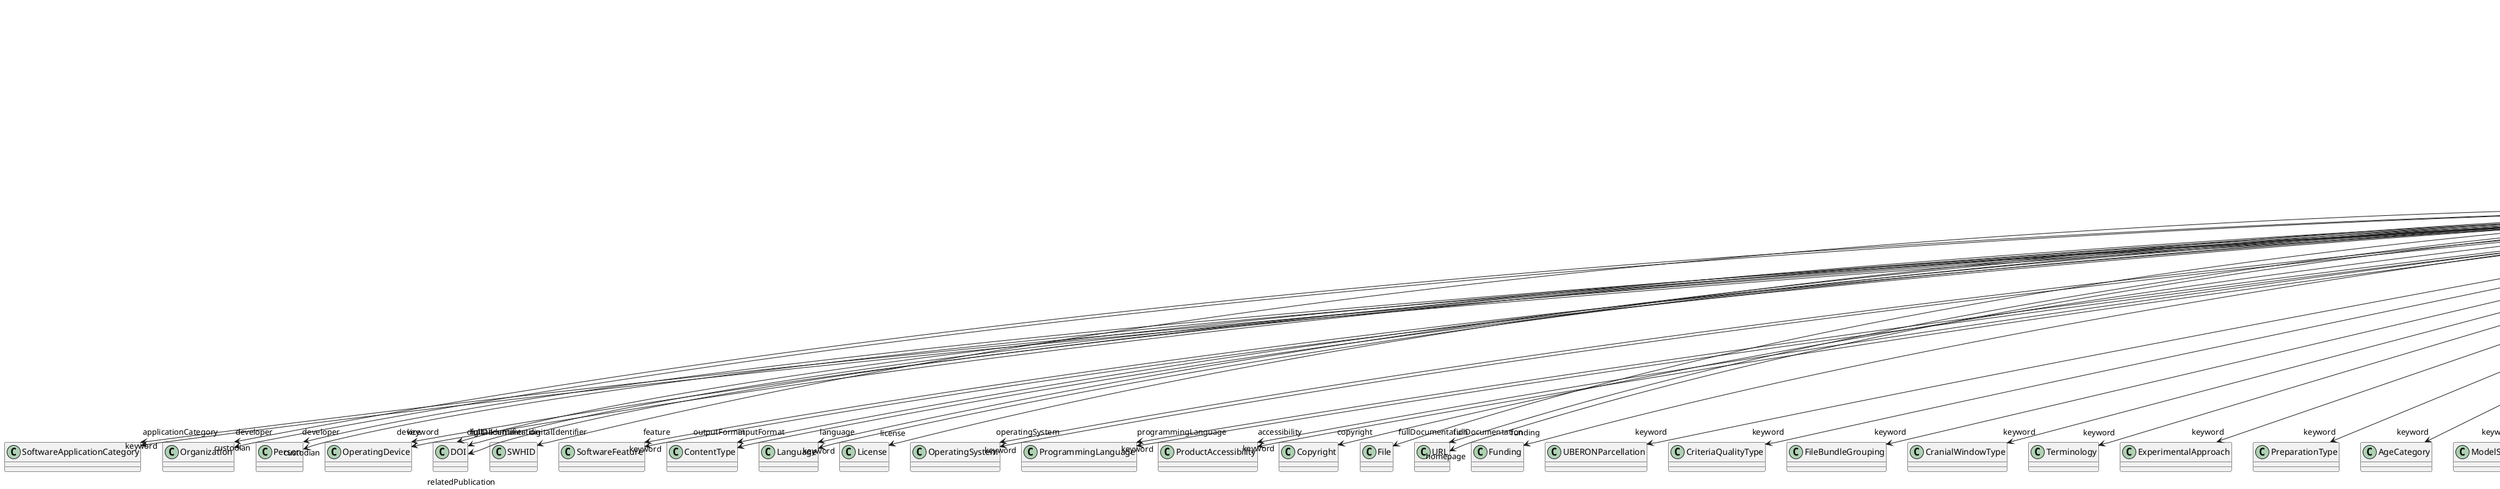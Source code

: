@startuml
class SoftwareVersion {
+applicationCategory
+developer
+device
+digitalIdentifier
+feature
+requirement
+inputFormat
+isAlternativeVersionOf
+isNewVersionOf
+language
+license
+operatingSystem
+outputFormat
+programmingLanguage
+accessibility
+copyright
+custodian
+description
+fullDocumentation
+fullName
+funding
+homepage
+howToCite
+keyword
+otherContribution
+relatedPublication
+releaseDate
+repository
+shortName
+supportChannel
+versionIdentifier
+versionInnovation

}
SoftwareVersion -d-> "applicationCategory" SoftwareApplicationCategory
SoftwareVersion -d-> "developer" Organization
SoftwareVersion -d-> "developer" Person
SoftwareVersion -d-> "device" OperatingDevice
SoftwareVersion -d-> "digitalIdentifier" DOI
SoftwareVersion -d-> "digitalIdentifier" SWHID
SoftwareVersion -d-> "feature" SoftwareFeature
SoftwareVersion -d-> "inputFormat" ContentType
SoftwareVersion -d-> "isAlternativeVersionOf" SoftwareVersion
SoftwareVersion -d-> "isNewVersionOf" SoftwareVersion
SoftwareVersion -d-> "language" Language
SoftwareVersion -d-> "license" License
SoftwareVersion -d-> "operatingSystem" OperatingSystem
SoftwareVersion -d-> "outputFormat" ContentType
SoftwareVersion -d-> "programmingLanguage" ProgrammingLanguage
SoftwareVersion -d-> "accessibility" ProductAccessibility
SoftwareVersion -d-> "copyright" Copyright
SoftwareVersion -d-> "custodian" Organization
SoftwareVersion -d-> "custodian" Person
SoftwareVersion -d-> "fullDocumentation" DOI
SoftwareVersion -d-> "fullDocumentation" File
SoftwareVersion -d-> "fullDocumentation" URL
SoftwareVersion -d-> "funding" Funding
SoftwareVersion -d-> "homepage" URL
SoftwareVersion -d-> "keyword" UBERONParcellation
SoftwareVersion -d-> "keyword" CriteriaQualityType
SoftwareVersion -d-> "keyword" FileBundleGrouping
SoftwareVersion -d-> "keyword" SoftwareApplicationCategory
SoftwareVersion -d-> "keyword" CranialWindowType
SoftwareVersion -d-> "keyword" OperatingSystem
SoftwareVersion -d-> "keyword" Terminology
SoftwareVersion -d-> "keyword" ExperimentalApproach
SoftwareVersion -d-> "keyword" PreparationType
SoftwareVersion -d-> "keyword" AgeCategory
SoftwareVersion -d-> "keyword" ModelScope
SoftwareVersion -d-> "keyword" Laterality
SoftwareVersion -d-> "keyword" SetupType
SoftwareVersion -d-> "keyword" CellType
SoftwareVersion -d-> "keyword" BreedingType
SoftwareVersion -d-> "keyword" AtlasType
SoftwareVersion -d-> "keyword" StimulusType
SoftwareVersion -d-> "keyword" Service
SoftwareVersion -d-> "keyword" TissueSampleAttribute
SoftwareVersion -d-> "keyword" FileUsageRole
SoftwareVersion -d-> "keyword" SoftwareFeature
SoftwareVersion -d-> "keyword" BiologicalSex
SoftwareVersion -d-> "keyword" Species
SoftwareVersion -d-> "keyword" MeasuredQuantity
SoftwareVersion -d-> "keyword" CellCultureType
SoftwareVersion -d-> "keyword" EthicsAssessment
SoftwareVersion -d-> "keyword" Disease
SoftwareVersion -d-> "keyword" DiseaseModel
SoftwareVersion -d-> "keyword" AnatomicalPlane
SoftwareVersion -d-> "keyword" TypeOfUncertainty
SoftwareVersion -d-> "keyword" ContributionType
SoftwareVersion -d-> "keyword" DeviceType
SoftwareVersion -d-> "keyword" TissueSampleType
SoftwareVersion -d-> "keyword" ChemicalMixtureType
SoftwareVersion -d-> "keyword" OperatingDevice
SoftwareVersion -d-> "keyword" Organ
SoftwareVersion -d-> "keyword" PatchClampVariation
SoftwareVersion -d-> "keyword" GeneticStrainType
SoftwareVersion -d-> "keyword" DifferenceMeasure
SoftwareVersion -d-> "keyword" FileRepositoryType
SoftwareVersion -d-> "keyword" ActionStatusType
SoftwareVersion -d-> "keyword" ProductAccessibility
SoftwareVersion -d-> "keyword" ModelAbstractionLevel
SoftwareVersion -d-> "keyword" BiologicalOrder
SoftwareVersion -d-> "keyword" MolecularEntity
SoftwareVersion -d-> "keyword" StimulationApproach
SoftwareVersion -d-> "keyword" AnnotationType
SoftwareVersion -d-> "keyword" Technique
SoftwareVersion -d-> "keyword" Language
SoftwareVersion -d-> "keyword" Handedness
SoftwareVersion -d-> "keyword" SemanticDataType
SoftwareVersion -d-> "keyword" SubcellularEntity
SoftwareVersion -d-> "keyword" AnatomicalAxesOrientation
SoftwareVersion -d-> "keyword" ProgrammingLanguage
SoftwareVersion -d-> "keyword" TermSuggestion
SoftwareVersion -d-> "keyword" SubjectAttribute
SoftwareVersion -d-> "keyword" MetaDataModelType
SoftwareVersion -d-> "keyword" QualitativeOverlap
SoftwareVersion -d-> "keyword" UnitOfMeasurement
SoftwareVersion -d-> "keyword" DataType
SoftwareVersion -d-> "otherContribution" Contribution
SoftwareVersion -d-> "relatedPublication" DOI
SoftwareVersion -d-> "relatedPublication" ISBN
SoftwareVersion -d-> "relatedPublication" HANDLE
SoftwareVersion -d-> "repository" FileRepository

@enduml